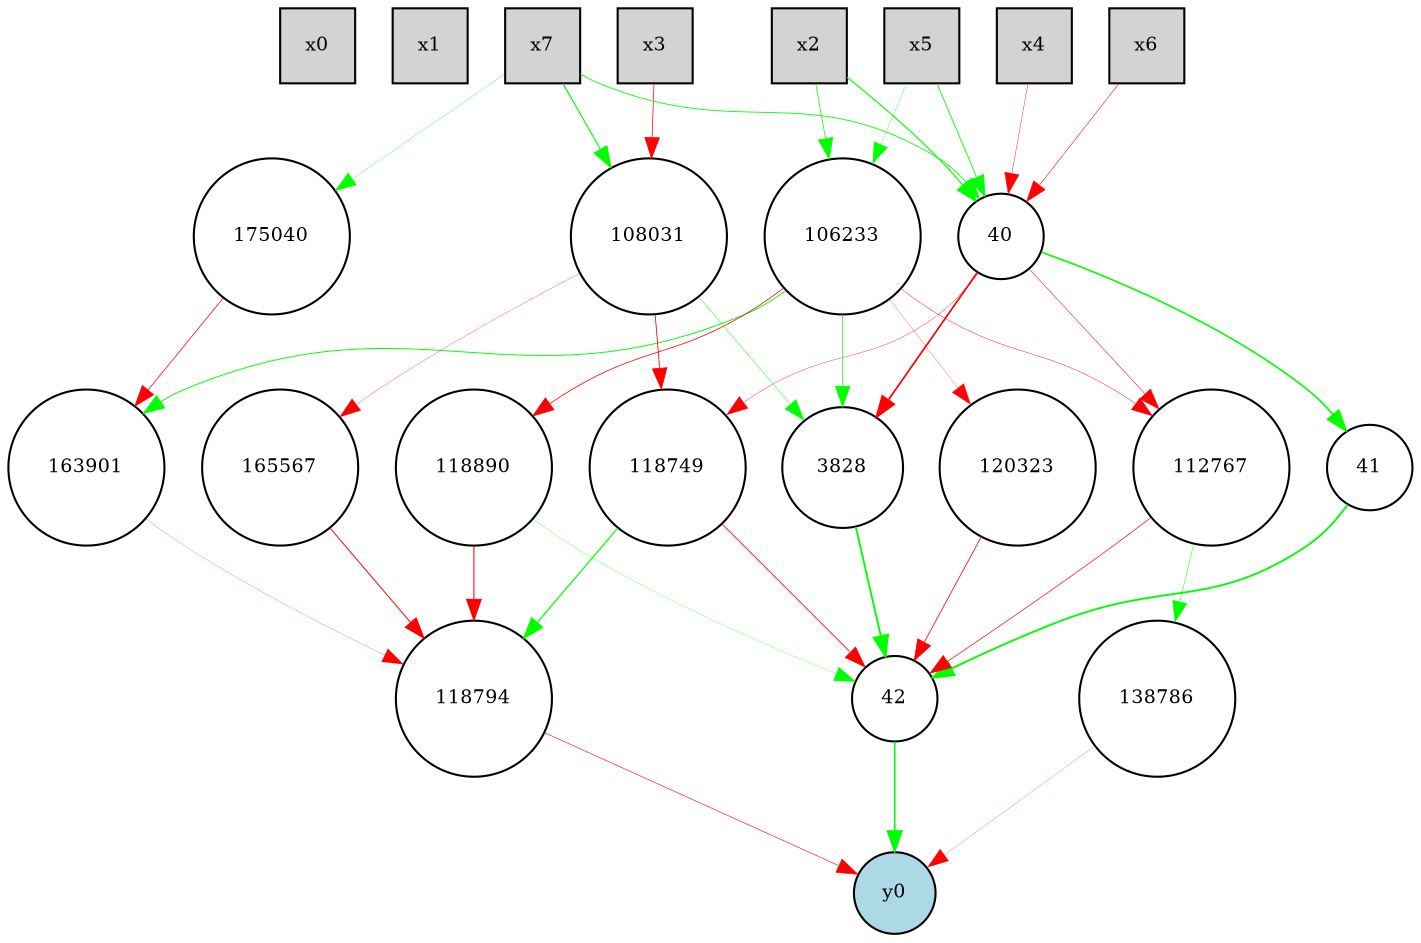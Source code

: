 digraph {
	node [fontsize=9 height=0.1 shape=circle width=0.1]
	x0 [fillcolor=lightgray height=0.5 shape=box style=filled width=0.5]
	x1 [fillcolor=lightgray height=0.5 shape=box style=filled width=0.5]
	x2 [fillcolor=lightgray height=0.5 shape=box style=filled width=0.5]
	x3 [fillcolor=lightgray height=0.5 shape=box style=filled width=0.5]
	x4 [fillcolor=lightgray height=0.5 shape=box style=filled width=0.5]
	x5 [fillcolor=lightgray height=0.5 shape=box style=filled width=0.5]
	x6 [fillcolor=lightgray height=0.5 shape=box style=filled width=0.5]
	x7 [fillcolor=lightgray height=0.5 shape=box style=filled width=0.5]
	y0 [fillcolor=lightblue style=filled]
	120323 [fillcolor=white style=filled]
	118794 [fillcolor=white style=filled]
	138786 [fillcolor=white style=filled]
	40 [fillcolor=white style=filled]
	41 [fillcolor=white style=filled]
	42 [fillcolor=white style=filled]
	163901 [fillcolor=white style=filled]
	165567 [fillcolor=white style=filled]
	175040 [fillcolor=white style=filled]
	112767 [fillcolor=white style=filled]
	106233 [fillcolor=white style=filled]
	118749 [fillcolor=white style=filled]
	118890 [fillcolor=white style=filled]
	3828 [fillcolor=white style=filled]
	108031 [fillcolor=white style=filled]
	x6 -> 40 [color=red penwidth=0.2641858938205567 style=solid]
	x7 -> 40 [color=green penwidth=0.40539239102395996 style=solid]
	42 -> y0 [color=green penwidth=0.738702228198819 style=solid]
	x5 -> 40 [color=green penwidth=0.40248531013255695 style=solid]
	x4 -> 40 [color=red penwidth=0.19828453557746373 style=solid]
	41 -> 42 [color=green penwidth=0.9 style=solid]
	40 -> 41 [color=green penwidth=0.7774003715711504 style=solid]
	x2 -> 40 [color=green penwidth=0.5424030831442688 style=solid]
	3828 -> 42 [color=green penwidth=0.9 style=solid]
	106233 -> 3828 [color=green penwidth=0.346279542617539 style=solid]
	40 -> 3828 [color=red penwidth=0.8245160729141249 style=solid]
	x5 -> 106233 [color=green penwidth=0.15539337570253242 style=solid]
	x2 -> 106233 [color=green penwidth=0.3447822508230809 style=solid]
	x7 -> 108031 [color=green penwidth=0.545151963992079 style=solid]
	112767 -> 42 [color=red penwidth=0.3298356877608657 style=solid]
	40 -> 112767 [color=red penwidth=0.25222470783125056 style=solid]
	108031 -> 3828 [color=green penwidth=0.22600388662670448 style=solid]
	40 -> 118749 [color=red penwidth=0.17427041903788043 style=solid]
	118749 -> 118794 [color=green penwidth=0.5738071021980011 style=solid]
	118794 -> y0 [color=red penwidth=0.2798944661351298 style=solid]
	106233 -> 118890 [color=red penwidth=0.36680834061361733 style=solid]
	118890 -> 42 [color=green penwidth=0.12640210096665236 style=solid]
	106233 -> 120323 [color=red penwidth=0.12289605554536945 style=solid]
	120323 -> 42 [color=red penwidth=0.37591757947526006 style=solid]
	112767 -> 138786 [color=green penwidth=0.22452059623427248 style=solid]
	138786 -> y0 [color=red penwidth=0.10527244939730918 style=solid]
	108031 -> 118749 [color=red penwidth=0.3959820642746932 style=solid]
	106233 -> 163901 [color=green penwidth=0.45750552391340393 style=solid]
	163901 -> 118794 [color=red penwidth=0.10255334446392342 style=solid]
	118890 -> 118794 [color=red penwidth=0.5026419496281745 style=solid]
	108031 -> 165567 [color=red penwidth=0.13554505959047863 style=solid]
	165567 -> 118794 [color=red penwidth=0.46094053442347616 style=solid]
	106233 -> 112767 [color=red penwidth=0.20685295076643873 style=solid]
	x3 -> 108031 [color=red penwidth=0.3533865088619863 style=solid]
	x7 -> 175040 [color=green penwidth=0.14500444830329018 style=solid]
	175040 -> 163901 [color=red penwidth=0.3561608148295059 style=solid]
	118749 -> 42 [color=red penwidth=0.39805535721145335 style=solid]
}
